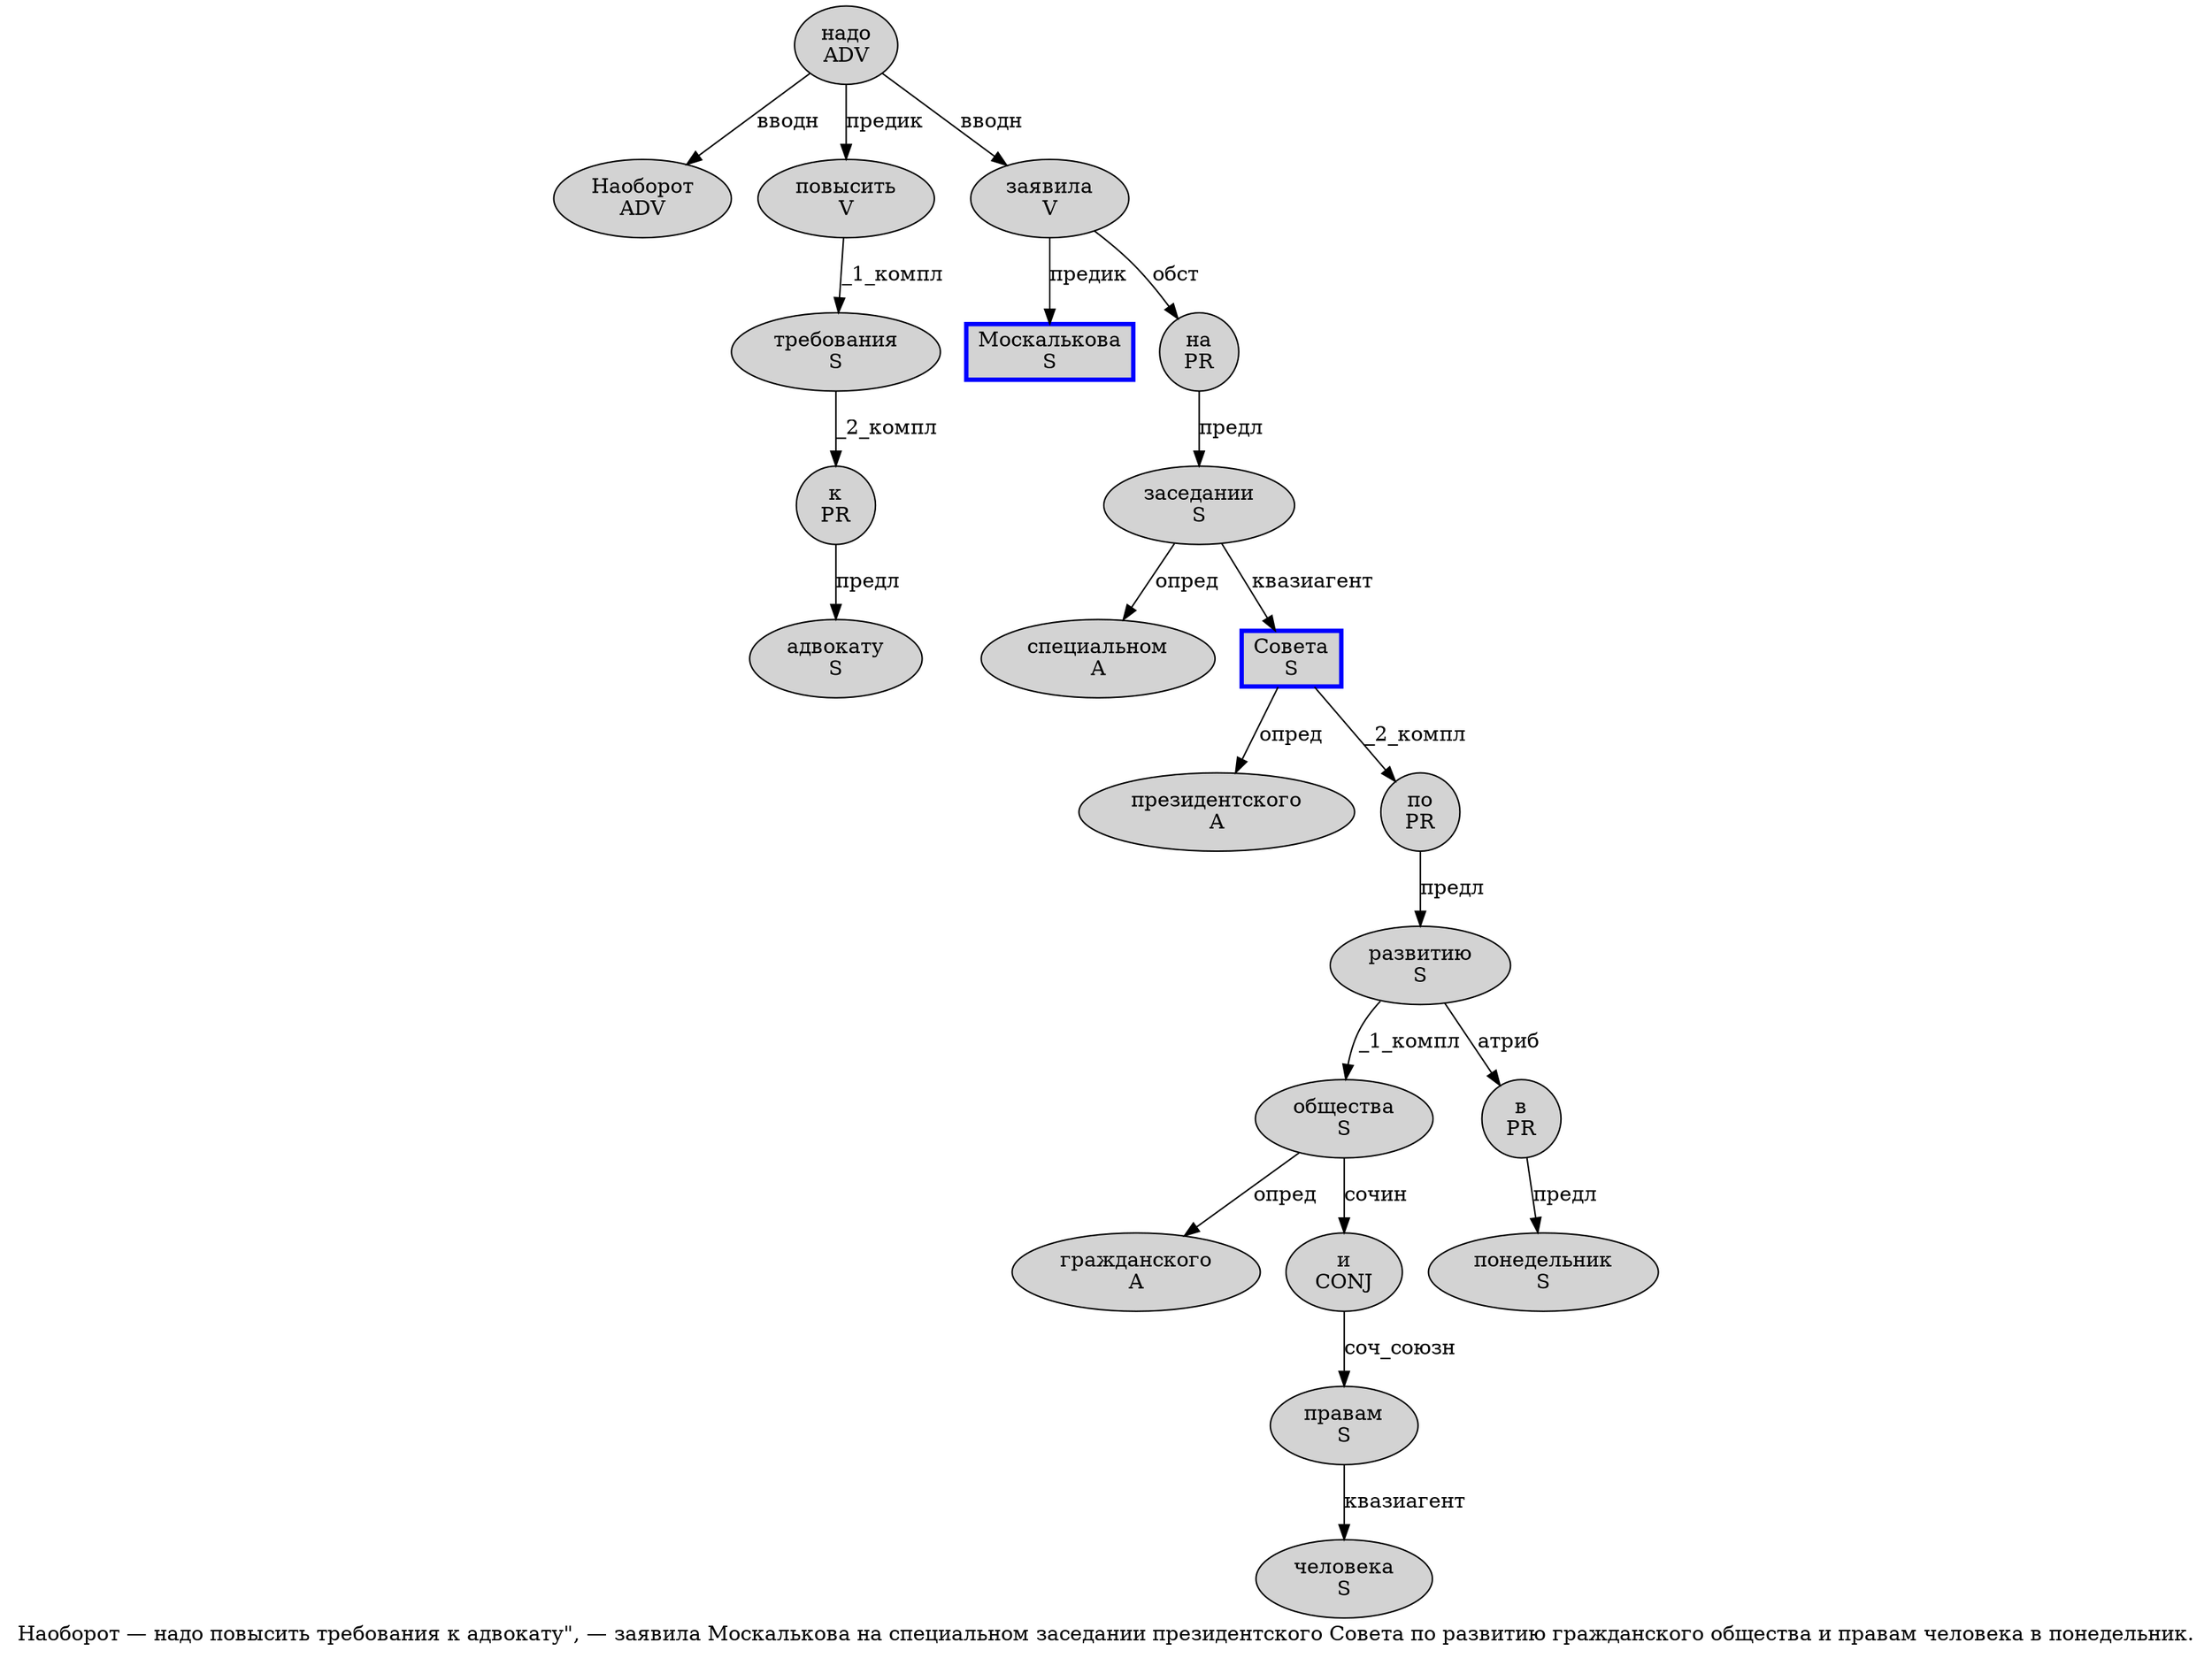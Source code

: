 digraph SENTENCE_799 {
	graph [label="Наоборот — надо повысить требования к адвокату\", — заявила Москалькова на специальном заседании президентского Совета по развитию гражданского общества и правам человека в понедельник."]
	node [style=filled]
		0 [label="Наоборот
ADV" color="" fillcolor=lightgray penwidth=1 shape=ellipse]
		2 [label="надо
ADV" color="" fillcolor=lightgray penwidth=1 shape=ellipse]
		3 [label="повысить
V" color="" fillcolor=lightgray penwidth=1 shape=ellipse]
		4 [label="требования
S" color="" fillcolor=lightgray penwidth=1 shape=ellipse]
		5 [label="к
PR" color="" fillcolor=lightgray penwidth=1 shape=ellipse]
		6 [label="адвокату
S" color="" fillcolor=lightgray penwidth=1 shape=ellipse]
		10 [label="заявила
V" color="" fillcolor=lightgray penwidth=1 shape=ellipse]
		11 [label="Москалькова
S" color=blue fillcolor=lightgray penwidth=3 shape=box]
		12 [label="на
PR" color="" fillcolor=lightgray penwidth=1 shape=ellipse]
		13 [label="специальном
A" color="" fillcolor=lightgray penwidth=1 shape=ellipse]
		14 [label="заседании
S" color="" fillcolor=lightgray penwidth=1 shape=ellipse]
		15 [label="президентского
A" color="" fillcolor=lightgray penwidth=1 shape=ellipse]
		16 [label="Совета
S" color=blue fillcolor=lightgray penwidth=3 shape=box]
		17 [label="по
PR" color="" fillcolor=lightgray penwidth=1 shape=ellipse]
		18 [label="развитию
S" color="" fillcolor=lightgray penwidth=1 shape=ellipse]
		19 [label="гражданского
A" color="" fillcolor=lightgray penwidth=1 shape=ellipse]
		20 [label="общества
S" color="" fillcolor=lightgray penwidth=1 shape=ellipse]
		21 [label="и
CONJ" color="" fillcolor=lightgray penwidth=1 shape=ellipse]
		22 [label="правам
S" color="" fillcolor=lightgray penwidth=1 shape=ellipse]
		23 [label="человека
S" color="" fillcolor=lightgray penwidth=1 shape=ellipse]
		24 [label="в
PR" color="" fillcolor=lightgray penwidth=1 shape=ellipse]
		25 [label="понедельник
S" color="" fillcolor=lightgray penwidth=1 shape=ellipse]
			14 -> 13 [label="опред"]
			14 -> 16 [label="квазиагент"]
			5 -> 6 [label="предл"]
			20 -> 19 [label="опред"]
			20 -> 21 [label="сочин"]
			2 -> 0 [label="вводн"]
			2 -> 3 [label="предик"]
			2 -> 10 [label="вводн"]
			16 -> 15 [label="опред"]
			16 -> 17 [label="_2_компл"]
			12 -> 14 [label="предл"]
			21 -> 22 [label="соч_союзн"]
			24 -> 25 [label="предл"]
			4 -> 5 [label="_2_компл"]
			17 -> 18 [label="предл"]
			22 -> 23 [label="квазиагент"]
			10 -> 11 [label="предик"]
			10 -> 12 [label="обст"]
			18 -> 20 [label="_1_компл"]
			18 -> 24 [label="атриб"]
			3 -> 4 [label="_1_компл"]
}